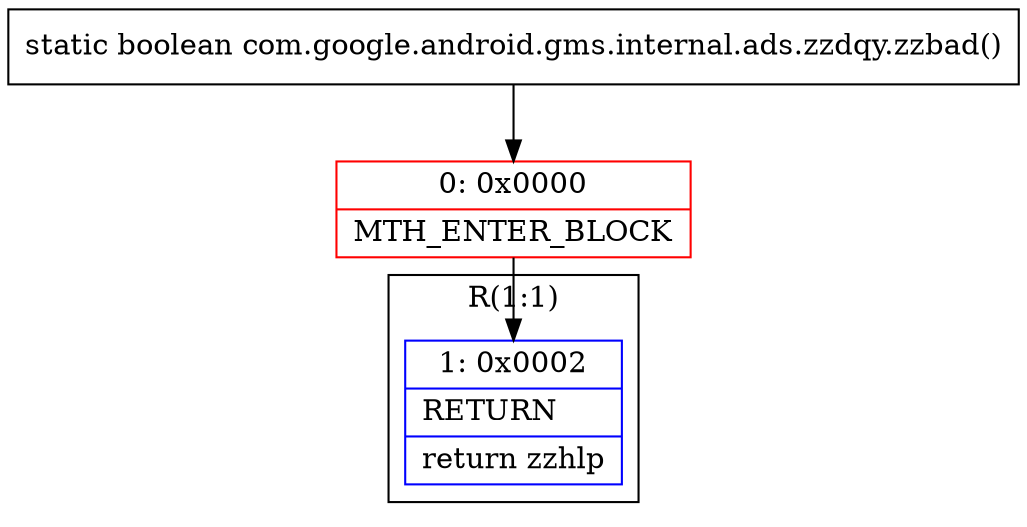 digraph "CFG forcom.google.android.gms.internal.ads.zzdqy.zzbad()Z" {
subgraph cluster_Region_40066181 {
label = "R(1:1)";
node [shape=record,color=blue];
Node_1 [shape=record,label="{1\:\ 0x0002|RETURN\l|return zzhlp\l}"];
}
Node_0 [shape=record,color=red,label="{0\:\ 0x0000|MTH_ENTER_BLOCK\l}"];
MethodNode[shape=record,label="{static boolean com.google.android.gms.internal.ads.zzdqy.zzbad() }"];
MethodNode -> Node_0;
Node_0 -> Node_1;
}

